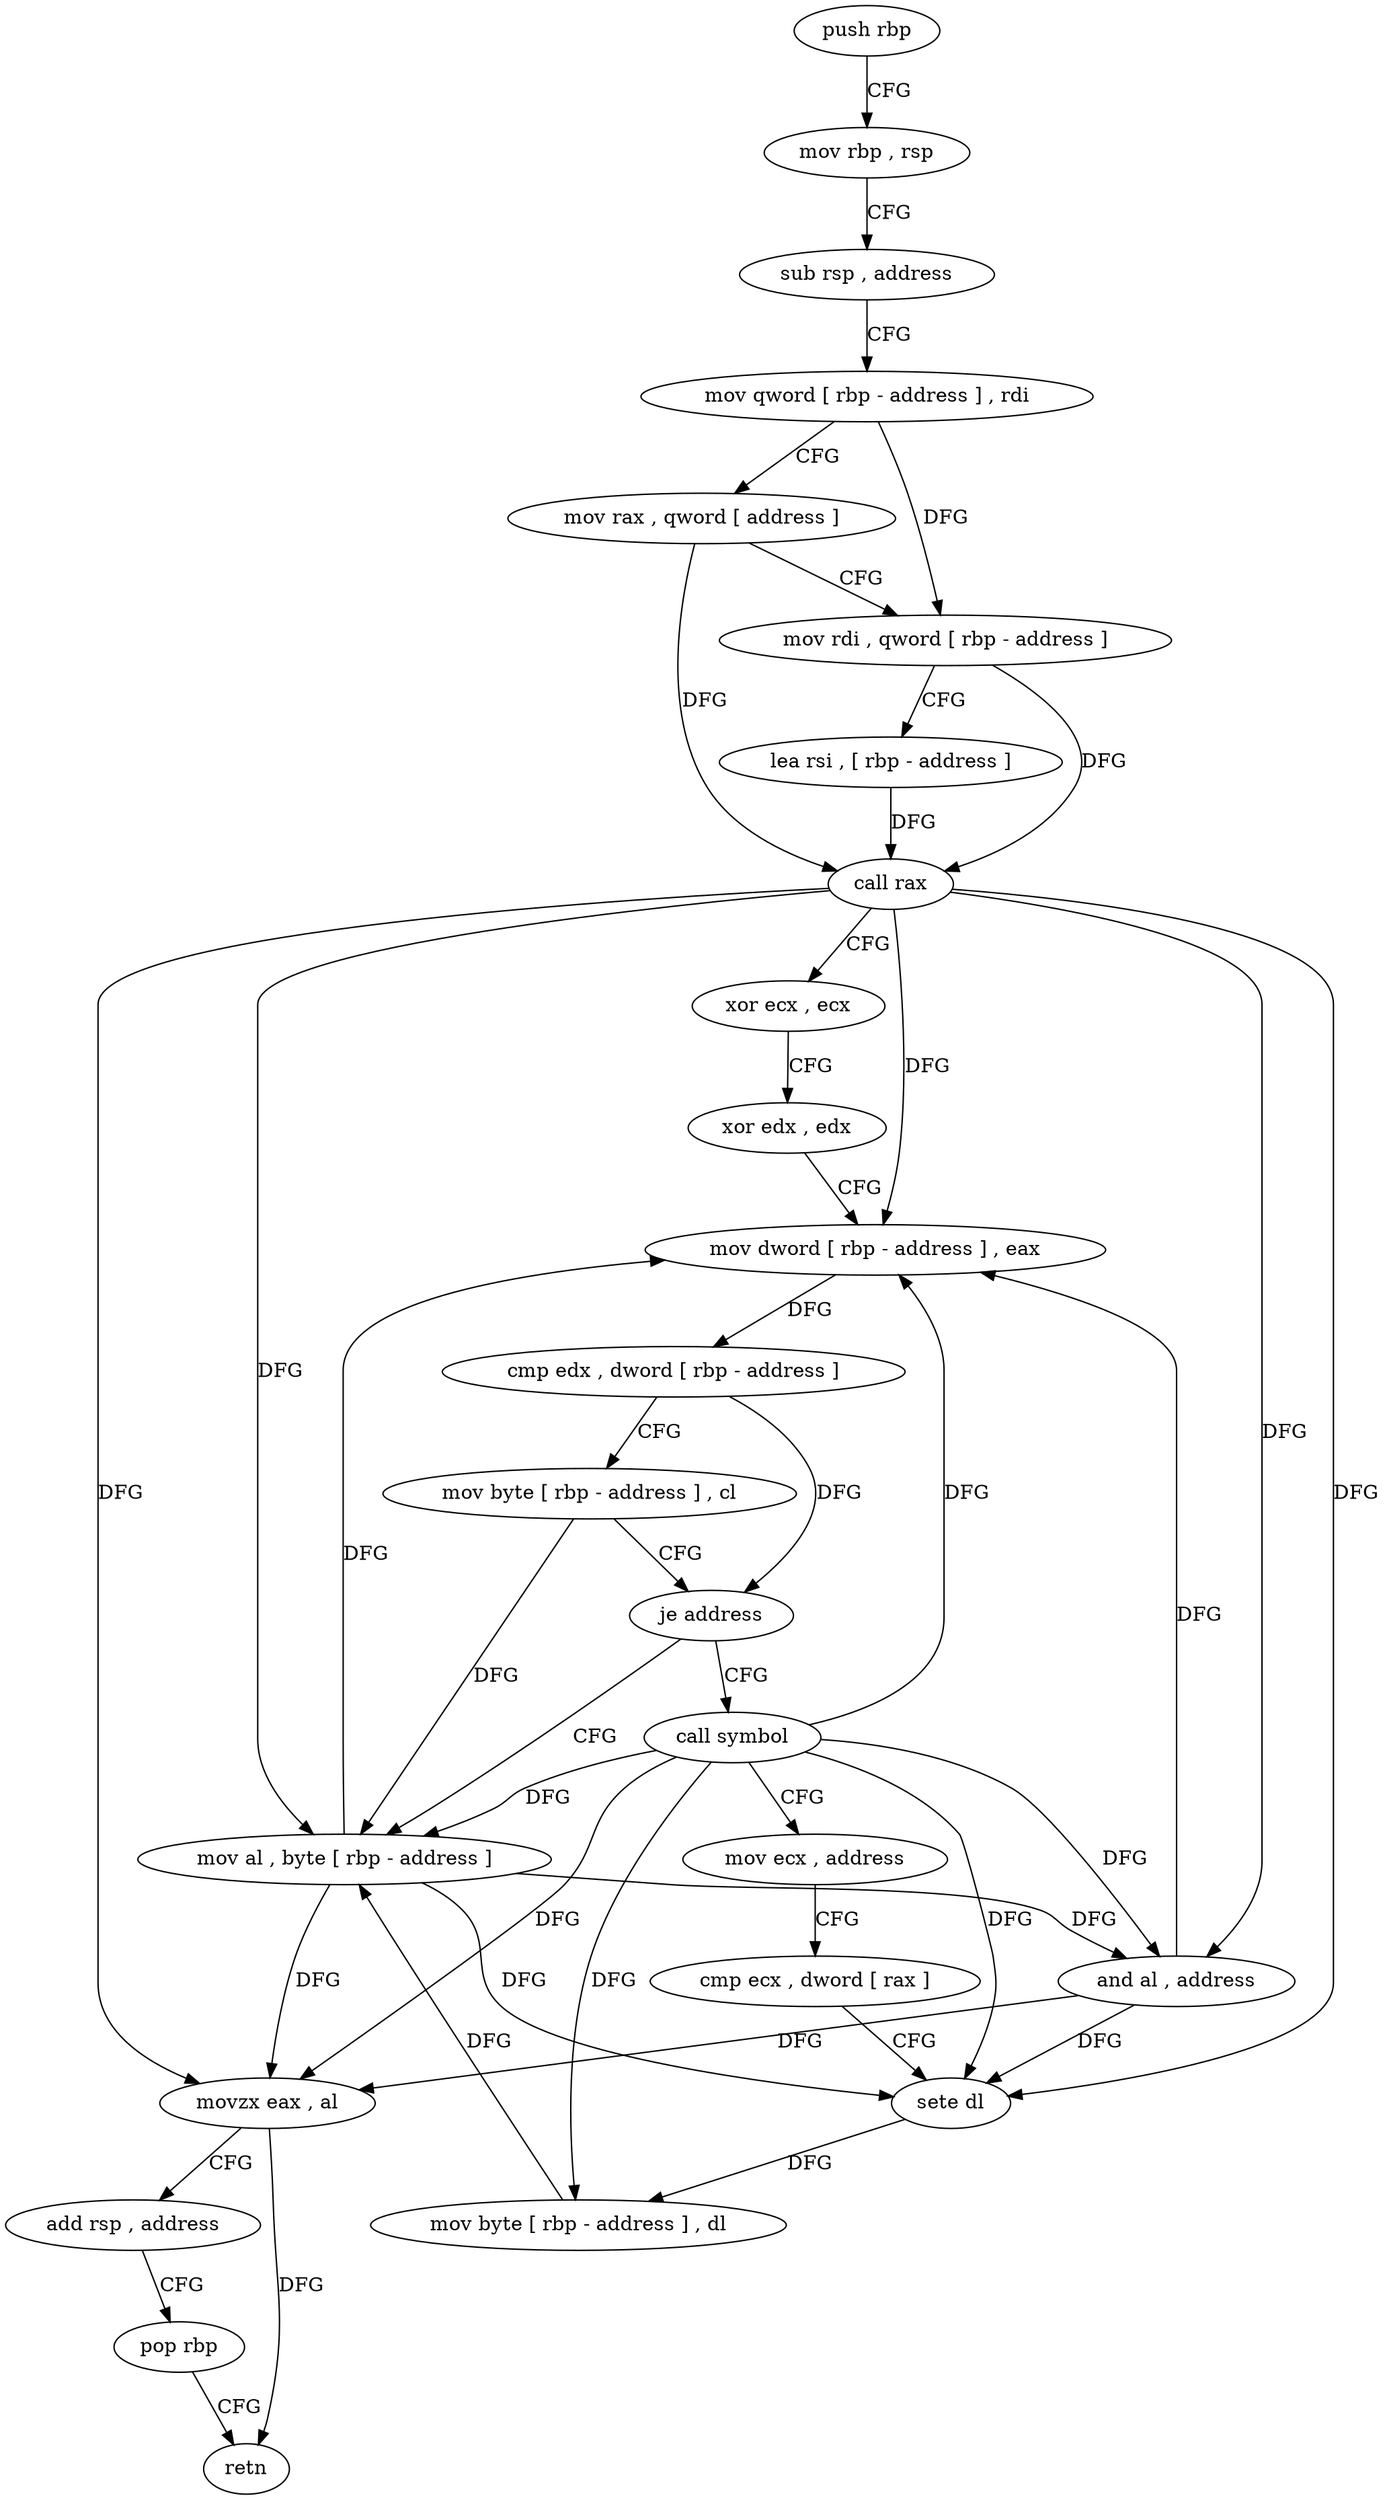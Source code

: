 digraph "func" {
"4213344" [label = "push rbp" ]
"4213345" [label = "mov rbp , rsp" ]
"4213348" [label = "sub rsp , address" ]
"4213355" [label = "mov qword [ rbp - address ] , rdi" ]
"4213359" [label = "mov rax , qword [ address ]" ]
"4213367" [label = "mov rdi , qword [ rbp - address ]" ]
"4213371" [label = "lea rsi , [ rbp - address ]" ]
"4213378" [label = "call rax" ]
"4213380" [label = "xor ecx , ecx" ]
"4213382" [label = "xor edx , edx" ]
"4213384" [label = "mov dword [ rbp - address ] , eax" ]
"4213390" [label = "cmp edx , dword [ rbp - address ]" ]
"4213396" [label = "mov byte [ rbp - address ] , cl" ]
"4213402" [label = "je address" ]
"4213429" [label = "mov al , byte [ rbp - address ]" ]
"4213408" [label = "call symbol" ]
"4213435" [label = "and al , address" ]
"4213437" [label = "movzx eax , al" ]
"4213440" [label = "add rsp , address" ]
"4213447" [label = "pop rbp" ]
"4213448" [label = "retn" ]
"4213413" [label = "mov ecx , address" ]
"4213418" [label = "cmp ecx , dword [ rax ]" ]
"4213420" [label = "sete dl" ]
"4213423" [label = "mov byte [ rbp - address ] , dl" ]
"4213344" -> "4213345" [ label = "CFG" ]
"4213345" -> "4213348" [ label = "CFG" ]
"4213348" -> "4213355" [ label = "CFG" ]
"4213355" -> "4213359" [ label = "CFG" ]
"4213355" -> "4213367" [ label = "DFG" ]
"4213359" -> "4213367" [ label = "CFG" ]
"4213359" -> "4213378" [ label = "DFG" ]
"4213367" -> "4213371" [ label = "CFG" ]
"4213367" -> "4213378" [ label = "DFG" ]
"4213371" -> "4213378" [ label = "DFG" ]
"4213378" -> "4213380" [ label = "CFG" ]
"4213378" -> "4213384" [ label = "DFG" ]
"4213378" -> "4213429" [ label = "DFG" ]
"4213378" -> "4213435" [ label = "DFG" ]
"4213378" -> "4213437" [ label = "DFG" ]
"4213378" -> "4213420" [ label = "DFG" ]
"4213380" -> "4213382" [ label = "CFG" ]
"4213382" -> "4213384" [ label = "CFG" ]
"4213384" -> "4213390" [ label = "DFG" ]
"4213390" -> "4213396" [ label = "CFG" ]
"4213390" -> "4213402" [ label = "DFG" ]
"4213396" -> "4213402" [ label = "CFG" ]
"4213396" -> "4213429" [ label = "DFG" ]
"4213402" -> "4213429" [ label = "CFG" ]
"4213402" -> "4213408" [ label = "CFG" ]
"4213429" -> "4213435" [ label = "DFG" ]
"4213429" -> "4213384" [ label = "DFG" ]
"4213429" -> "4213437" [ label = "DFG" ]
"4213429" -> "4213420" [ label = "DFG" ]
"4213408" -> "4213413" [ label = "CFG" ]
"4213408" -> "4213384" [ label = "DFG" ]
"4213408" -> "4213435" [ label = "DFG" ]
"4213408" -> "4213437" [ label = "DFG" ]
"4213408" -> "4213429" [ label = "DFG" ]
"4213408" -> "4213420" [ label = "DFG" ]
"4213408" -> "4213423" [ label = "DFG" ]
"4213435" -> "4213437" [ label = "DFG" ]
"4213435" -> "4213384" [ label = "DFG" ]
"4213435" -> "4213420" [ label = "DFG" ]
"4213437" -> "4213440" [ label = "CFG" ]
"4213437" -> "4213448" [ label = "DFG" ]
"4213440" -> "4213447" [ label = "CFG" ]
"4213447" -> "4213448" [ label = "CFG" ]
"4213413" -> "4213418" [ label = "CFG" ]
"4213418" -> "4213420" [ label = "CFG" ]
"4213420" -> "4213423" [ label = "DFG" ]
"4213423" -> "4213429" [ label = "DFG" ]
}
